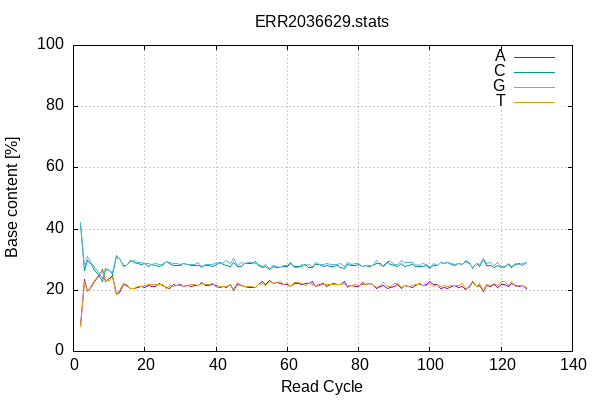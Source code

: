 
            set terminal png size 600,400 truecolor
            set output "ERR2036629-acgt-cycles.png"
            set grid xtics ytics y2tics back lc rgb "#cccccc"
            set style line 1 linecolor rgb "green"
            set style line 2 linecolor rgb "red"
            set style line 3 linecolor rgb "black"
            set style line 4 linecolor rgb "blue"
            set style increment user
            set ylabel "Base content [%]"
            set xlabel "Read Cycle"
            set yrange [0:100]
            set title "ERR2036629.stats" noenhanced
            plot '-' w l ti 'A', '-' w l ti 'C', '-' w l ti 'G', '-' w l ti 'T'
        2	8.17
3	23.46
4	19.46
5	21.25
6	22.91
7	24.52
8	26.79
9	22.86
10	23.90
11	24.73
12	18.76
13	19.30
14	21.89
15	21.68
16	20.53
17	20.63
18	21.00
19	21.25
20	20.82
21	21.60
22	21.26
23	21.30
24	22.21
25	21.57
26	20.78
27	20.72
28	21.83
29	21.62
30	21.84
31	21.15
32	21.60
33	21.40
34	21.57
35	21.49
36	22.42
37	21.69
38	21.73
39	21.80
40	21.51
41	21.04
42	21.36
43	20.84
44	21.84
45	20.01
46	21.87
47	21.47
48	21.22
49	20.92
50	20.95
51	20.81
52	21.81
53	22.73
54	21.92
55	23.13
56	22.16
57	22.41
58	22.31
59	21.83
60	21.79
61	21.14
62	22.16
63	22.07
64	21.95
65	22.13
66	22.15
67	22.79
68	21.28
69	21.77
70	22.17
71	21.26
72	21.93
73	22.12
74	21.77
75	22.01
76	22.89
77	21.35
78	21.73
79	21.19
80	21.14
81	22.48
82	21.88
83	22.25
84	21.86
85	20.55
86	21.34
87	21.55
88	20.58
89	20.86
90	21.32
91	21.84
92	20.58
93	21.49
94	21.30
95	21.06
96	21.73
97	22.14
98	21.67
99	21.92
100	22.88
101	21.74
102	21.87
103	20.57
104	20.88
105	20.54
106	21.40
107	21.67
108	20.87
109	21.26
110	20.31
111	21.21
112	22.85
113	21.11
114	21.59
115	19.63
116	21.52
117	21.21
118	21.99
119	21.00
120	21.92
121	21.99
122	21.21
123	22.07
124	21.58
125	21.15
126	21.44
127	20.67
end
2	41.47
3	26.40
4	29.75
5	28.36
6	26.51
7	25.11
8	23.02
9	26.80
10	26.35
11	25.03
12	31.10
13	30.38
14	28.05
15	28.06
16	29.72
17	29.14
18	28.74
19	28.30
20	28.68
21	27.93
22	28.27
23	28.25
24	27.72
25	28.28
26	29.26
27	28.63
28	28.22
29	27.96
30	28.15
31	28.80
32	28.31
33	28.23
34	27.99
35	28.09
36	27.66
37	28.03
38	28.09
39	27.83
40	28.51
41	29.04
42	28.42
43	28.15
44	27.67
45	29.14
46	27.67
47	27.90
48	28.81
49	28.81
50	28.67
51	29.35
52	27.98
53	27.40
54	27.78
55	26.86
56	27.65
57	27.44
58	27.46
59	27.90
60	27.92
61	28.77
62	27.75
63	27.83
64	27.65
65	28.31
66	27.30
67	27.45
68	28.40
69	28.47
70	27.66
71	28.22
72	27.64
73	27.64
74	28.14
75	27.46
76	27.05
77	28.45
78	28.25
79	28.18
80	28.39
81	27.73
82	28.04
83	27.63
84	28.02
85	28.83
86	28.92
87	27.67
88	28.99
89	28.50
90	28.00
91	27.75
92	28.70
93	27.73
94	28.24
95	28.49
96	27.85
97	27.75
98	27.85
99	28.04
100	27.26
101	28.12
102	28.19
103	29.15
104	28.84
105	29.20
106	28.42
107	28.08
108	28.76
109	28.34
110	29.41
111	28.77
112	27.35
113	28.67
114	27.93
115	30.05
116	28.02
117	27.96
118	27.41
119	28.24
120	27.51
121	27.74
122	28.48
123	27.44
124	28.47
125	28.85
126	28.22
127	29.21
end
2	42.28
3	27.32
4	31.04
5	28.81
6	27.35
7	25.69
8	23.78
9	27.21
10	26.62
11	25.89
12	31.50
13	30.51
14	27.82
15	28.24
16	29.27
17	29.76
18	29.16
19	29.16
20	28.91
21	28.66
22	28.49
23	28.66
24	28.32
25	28.24
26	29.40
27	29.18
28	28.84
29	28.72
30	28.54
31	28.92
32	28.41
33	28.47
34	28.55
35	28.94
36	27.61
37	28.32
38	28.27
39	28.27
40	29.03
41	28.84
42	29.11
43	29.90
44	28.69
45	30.47
46	27.98
47	28.98
48	28.70
49	29.08
50	29.24
51	28.83
52	28.35
53	27.69
54	28.58
55	27.26
56	27.95
57	27.67
58	27.49
59	28.24
60	28.12
61	28.99
62	27.47
63	27.48
64	28.28
65	28.06
66	28.40
67	27.77
68	29.15
69	28.27
70	28.41
71	28.67
72	28.40
73	28.36
74	28.33
75	28.67
76	27.69
77	29.14
78	28.57
79	28.73
80	28.89
81	27.81
82	28.06
83	27.99
84	28.25
85	29.72
86	28.25
87	28.24
88	29.26
89	29.29
90	28.58
91	28.29
92	29.72
93	29.12
94	29.23
95	28.93
96	28.41
97	28.09
98	28.88
99	28.36
100	27.57
101	28.91
102	28.10
103	29.15
104	28.75
105	29.04
106	28.70
107	28.51
108	28.77
109	28.29
110	29.74
111	29.05
112	27.12
113	28.90
114	28.31
115	30.31
116	28.71
117	29.15
118	28.22
119	29.18
120	27.64
121	27.54
122	28.64
123	27.75
124	28.83
125	28.59
126	28.78
127	29.22
end
2	8.08
3	22.82
4	19.75
5	21.58
6	23.23
7	24.68
8	26.41
9	23.13
10	23.13
11	24.35
12	18.64
13	19.82
14	22.24
15	22.02
16	20.48
17	20.47
18	21.09
19	21.29
20	21.59
21	21.81
22	21.99
23	21.80
24	21.75
25	21.91
26	20.55
27	21.47
28	21.12
29	21.70
30	21.47
31	21.13
32	21.68
33	21.90
34	21.89
35	21.48
36	22.32
37	21.96
38	21.92
39	22.11
40	20.96
41	21.08
42	21.10
43	21.10
44	21.80
45	20.38
46	22.48
47	21.65
48	21.27
49	21.19
50	21.14
51	21.01
52	21.87
53	22.18
54	21.72
55	22.74
56	22.24
57	22.48
58	22.74
59	22.04
60	22.16
61	21.09
62	22.61
63	22.62
64	22.11
65	21.50
66	22.16
67	21.99
68	21.17
69	21.49
70	21.75
71	21.85
72	22.04
73	21.87
74	21.76
75	21.86
76	22.37
77	21.05
78	21.46
79	21.90
80	21.57
81	21.98
82	22.02
83	22.13
84	21.86
85	20.90
86	21.49
87	22.55
88	21.17
89	21.34
90	22.10
91	22.13
92	21.00
93	21.66
94	21.23
95	21.51
96	22.01
97	22.01
98	21.60
99	21.68
100	22.30
101	21.24
102	21.83
103	21.13
104	21.53
105	21.22
106	21.48
107	21.73
108	21.60
109	22.11
110	20.54
111	20.97
112	22.68
113	21.32
114	22.17
115	20.00
116	21.75
117	21.68
118	22.38
119	21.58
120	22.93
121	22.72
122	21.67
123	22.74
124	21.12
125	21.41
126	21.55
127	20.89
end
